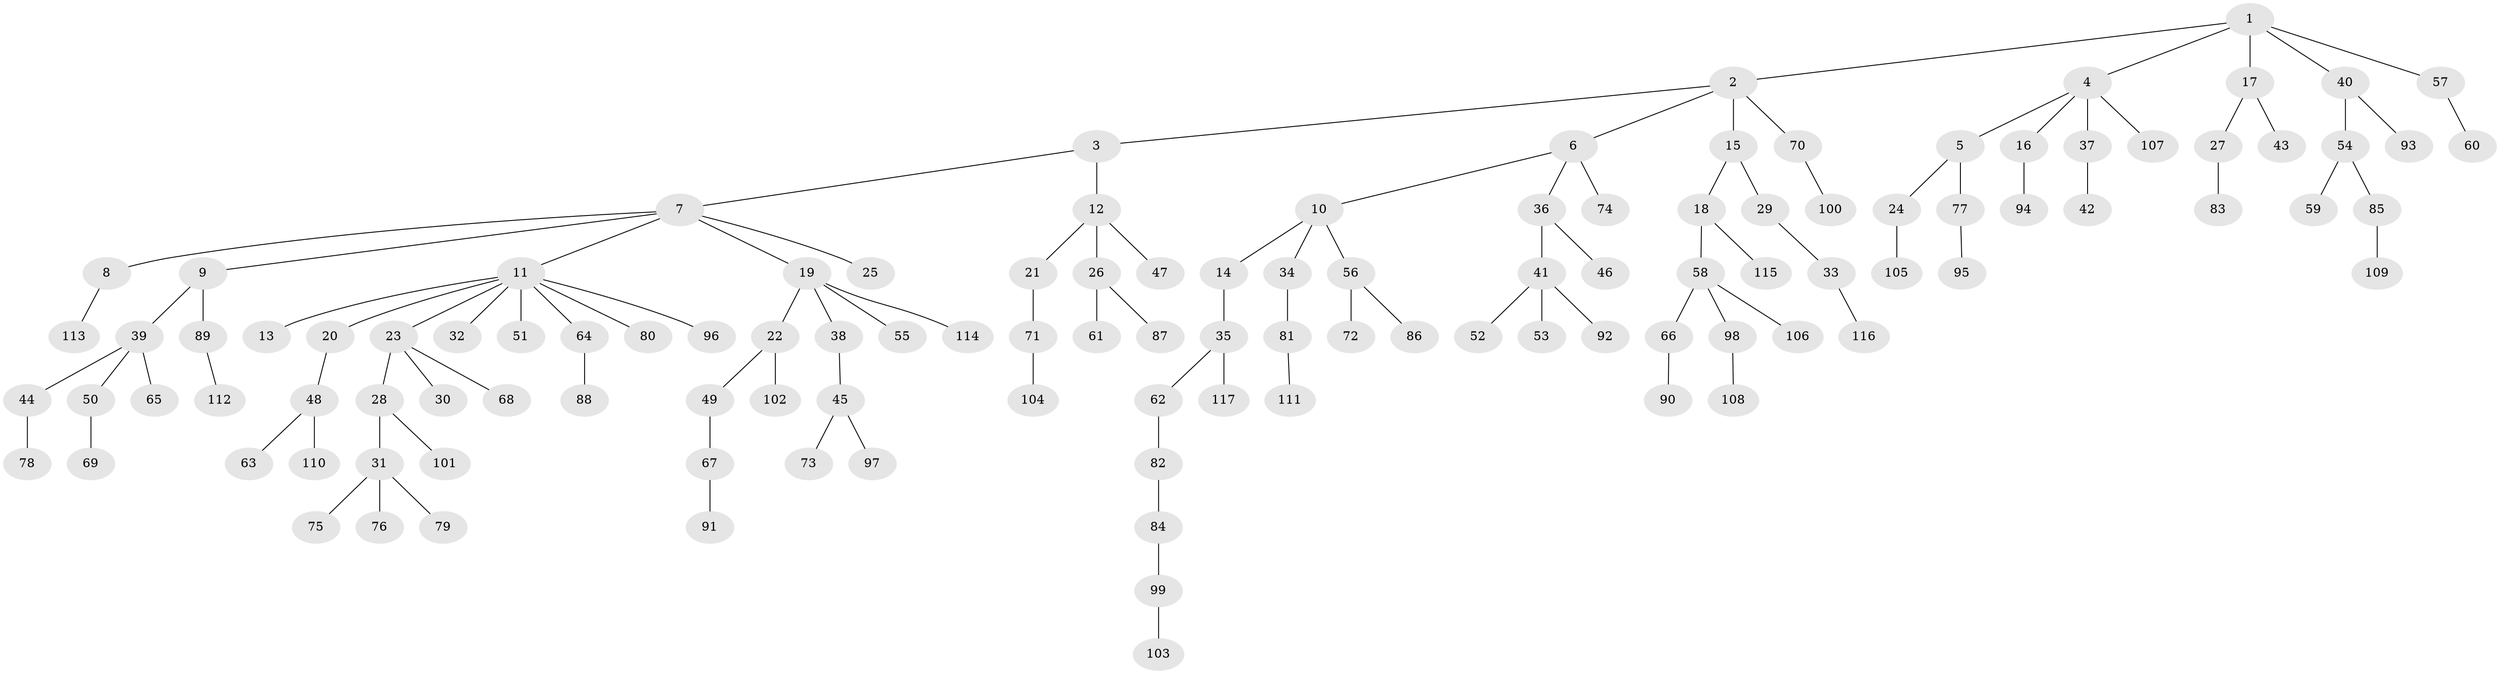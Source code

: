 // coarse degree distribution, {8: 0.01639344262295082, 4: 0.06557377049180328, 3: 0.13114754098360656, 5: 0.03278688524590164, 1: 0.4918032786885246, 2: 0.26229508196721313}
// Generated by graph-tools (version 1.1) at 2025/51/03/04/25 22:51:24]
// undirected, 117 vertices, 116 edges
graph export_dot {
  node [color=gray90,style=filled];
  1;
  2;
  3;
  4;
  5;
  6;
  7;
  8;
  9;
  10;
  11;
  12;
  13;
  14;
  15;
  16;
  17;
  18;
  19;
  20;
  21;
  22;
  23;
  24;
  25;
  26;
  27;
  28;
  29;
  30;
  31;
  32;
  33;
  34;
  35;
  36;
  37;
  38;
  39;
  40;
  41;
  42;
  43;
  44;
  45;
  46;
  47;
  48;
  49;
  50;
  51;
  52;
  53;
  54;
  55;
  56;
  57;
  58;
  59;
  60;
  61;
  62;
  63;
  64;
  65;
  66;
  67;
  68;
  69;
  70;
  71;
  72;
  73;
  74;
  75;
  76;
  77;
  78;
  79;
  80;
  81;
  82;
  83;
  84;
  85;
  86;
  87;
  88;
  89;
  90;
  91;
  92;
  93;
  94;
  95;
  96;
  97;
  98;
  99;
  100;
  101;
  102;
  103;
  104;
  105;
  106;
  107;
  108;
  109;
  110;
  111;
  112;
  113;
  114;
  115;
  116;
  117;
  1 -- 2;
  1 -- 4;
  1 -- 17;
  1 -- 40;
  1 -- 57;
  2 -- 3;
  2 -- 6;
  2 -- 15;
  2 -- 70;
  3 -- 7;
  3 -- 12;
  4 -- 5;
  4 -- 16;
  4 -- 37;
  4 -- 107;
  5 -- 24;
  5 -- 77;
  6 -- 10;
  6 -- 36;
  6 -- 74;
  7 -- 8;
  7 -- 9;
  7 -- 11;
  7 -- 19;
  7 -- 25;
  8 -- 113;
  9 -- 39;
  9 -- 89;
  10 -- 14;
  10 -- 34;
  10 -- 56;
  11 -- 13;
  11 -- 20;
  11 -- 23;
  11 -- 32;
  11 -- 51;
  11 -- 64;
  11 -- 80;
  11 -- 96;
  12 -- 21;
  12 -- 26;
  12 -- 47;
  14 -- 35;
  15 -- 18;
  15 -- 29;
  16 -- 94;
  17 -- 27;
  17 -- 43;
  18 -- 58;
  18 -- 115;
  19 -- 22;
  19 -- 38;
  19 -- 55;
  19 -- 114;
  20 -- 48;
  21 -- 71;
  22 -- 49;
  22 -- 102;
  23 -- 28;
  23 -- 30;
  23 -- 68;
  24 -- 105;
  26 -- 61;
  26 -- 87;
  27 -- 83;
  28 -- 31;
  28 -- 101;
  29 -- 33;
  31 -- 75;
  31 -- 76;
  31 -- 79;
  33 -- 116;
  34 -- 81;
  35 -- 62;
  35 -- 117;
  36 -- 41;
  36 -- 46;
  37 -- 42;
  38 -- 45;
  39 -- 44;
  39 -- 50;
  39 -- 65;
  40 -- 54;
  40 -- 93;
  41 -- 52;
  41 -- 53;
  41 -- 92;
  44 -- 78;
  45 -- 73;
  45 -- 97;
  48 -- 63;
  48 -- 110;
  49 -- 67;
  50 -- 69;
  54 -- 59;
  54 -- 85;
  56 -- 72;
  56 -- 86;
  57 -- 60;
  58 -- 66;
  58 -- 98;
  58 -- 106;
  62 -- 82;
  64 -- 88;
  66 -- 90;
  67 -- 91;
  70 -- 100;
  71 -- 104;
  77 -- 95;
  81 -- 111;
  82 -- 84;
  84 -- 99;
  85 -- 109;
  89 -- 112;
  98 -- 108;
  99 -- 103;
}
